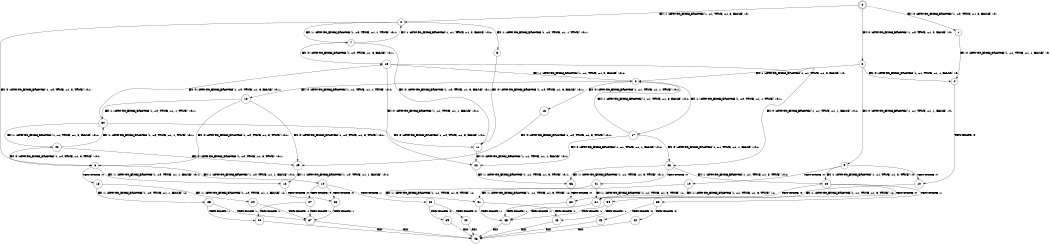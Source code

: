 digraph BCG {
size = "7, 10.5";
center = TRUE;
node [shape = circle];
0 [peripheries = 2];
0 -> 1 [label = "EX !0 !ATOMIC_EXCH_BRANCH (1, +0, TRUE, +1, 3, FALSE) !:0:"];
0 -> 2 [label = "EX !1 !ATOMIC_EXCH_BRANCH (1, +1, TRUE, +1, 3, FALSE) !:0:"];
0 -> 3 [label = "EX !0 !ATOMIC_EXCH_BRANCH (1, +0, TRUE, +1, 3, FALSE) !:0:"];
1 -> 4 [label = "EX !0 !ATOMIC_EXCH_BRANCH (1, +1, TRUE, +1, 1, FALSE) !:0:"];
2 -> 5 [label = "EX !1 !ATOMIC_EXCH_BRANCH (1, +0, TRUE, +1, 1, TRUE) !:0:1:"];
2 -> 6 [label = "EX !0 !ATOMIC_EXCH_BRANCH (1, +0, TRUE, +1, 3, TRUE) !:0:1:"];
2 -> 7 [label = "EX !1 !ATOMIC_EXCH_BRANCH (1, +0, TRUE, +1, 1, TRUE) !:0:1:"];
3 -> 4 [label = "EX !0 !ATOMIC_EXCH_BRANCH (1, +1, TRUE, +1, 1, FALSE) !:0:"];
3 -> 8 [label = "EX !1 !ATOMIC_EXCH_BRANCH (1, +1, TRUE, +1, 3, FALSE) !:0:"];
3 -> 9 [label = "EX !0 !ATOMIC_EXCH_BRANCH (1, +1, TRUE, +1, 1, FALSE) !:0:"];
4 -> 10 [label = "TERMINATE !0"];
5 -> 11 [label = "EX !0 !ATOMIC_EXCH_BRANCH (1, +0, TRUE, +1, 3, FALSE) !:0:1:"];
6 -> 12 [label = "EX !1 !ATOMIC_EXCH_BRANCH (1, +0, TRUE, +1, 1, FALSE) !:0:1:"];
6 -> 13 [label = "TERMINATE !0"];
6 -> 14 [label = "EX !1 !ATOMIC_EXCH_BRANCH (1, +0, TRUE, +1, 1, FALSE) !:0:1:"];
7 -> 11 [label = "EX !0 !ATOMIC_EXCH_BRANCH (1, +0, TRUE, +1, 3, FALSE) !:0:1:"];
7 -> 15 [label = "EX !0 !ATOMIC_EXCH_BRANCH (1, +0, TRUE, +1, 3, FALSE) !:0:1:"];
7 -> 2 [label = "EX !1 !ATOMIC_EXCH_BRANCH (1, +1, TRUE, +1, 3, FALSE) !:0:1:"];
8 -> 16 [label = "EX !0 !ATOMIC_EXCH_BRANCH (1, +1, TRUE, +1, 1, TRUE) !:0:1:"];
8 -> 17 [label = "EX !1 !ATOMIC_EXCH_BRANCH (1, +0, TRUE, +1, 1, TRUE) !:0:1:"];
8 -> 18 [label = "EX !0 !ATOMIC_EXCH_BRANCH (1, +1, TRUE, +1, 1, TRUE) !:0:1:"];
9 -> 10 [label = "TERMINATE !0"];
9 -> 19 [label = "TERMINATE !0"];
9 -> 20 [label = "EX !1 !ATOMIC_EXCH_BRANCH (1, +1, TRUE, +1, 3, TRUE) !:0:"];
10 -> 21 [label = "EX !1 !ATOMIC_EXCH_BRANCH (1, +1, TRUE, +1, 3, TRUE) !:1:"];
11 -> 22 [label = "EX !0 !ATOMIC_EXCH_BRANCH (1, +1, TRUE, +1, 1, FALSE) !:0:1:"];
12 -> 23 [label = "TERMINATE !0"];
13 -> 24 [label = "EX !1 !ATOMIC_EXCH_BRANCH (1, +0, TRUE, +1, 1, FALSE) !:1:"];
13 -> 25 [label = "EX !1 !ATOMIC_EXCH_BRANCH (1, +0, TRUE, +1, 1, FALSE) !:1:"];
14 -> 23 [label = "TERMINATE !0"];
14 -> 26 [label = "TERMINATE !1"];
14 -> 27 [label = "TERMINATE !0"];
15 -> 22 [label = "EX !0 !ATOMIC_EXCH_BRANCH (1, +1, TRUE, +1, 1, FALSE) !:0:1:"];
15 -> 8 [label = "EX !1 !ATOMIC_EXCH_BRANCH (1, +1, TRUE, +1, 3, FALSE) !:0:1:"];
15 -> 28 [label = "EX !0 !ATOMIC_EXCH_BRANCH (1, +1, TRUE, +1, 1, FALSE) !:0:1:"];
16 -> 29 [label = "EX !0 !ATOMIC_EXCH_BRANCH (1, +0, TRUE, +1, 3, TRUE) !:0:1:"];
17 -> 22 [label = "EX !0 !ATOMIC_EXCH_BRANCH (1, +1, TRUE, +1, 1, FALSE) !:0:1:"];
17 -> 8 [label = "EX !1 !ATOMIC_EXCH_BRANCH (1, +1, TRUE, +1, 3, FALSE) !:0:1:"];
17 -> 28 [label = "EX !0 !ATOMIC_EXCH_BRANCH (1, +1, TRUE, +1, 1, FALSE) !:0:1:"];
18 -> 29 [label = "EX !0 !ATOMIC_EXCH_BRANCH (1, +0, TRUE, +1, 3, TRUE) !:0:1:"];
18 -> 30 [label = "EX !1 !ATOMIC_EXCH_BRANCH (1, +0, TRUE, +1, 1, TRUE) !:0:1:"];
18 -> 6 [label = "EX !0 !ATOMIC_EXCH_BRANCH (1, +0, TRUE, +1, 3, TRUE) !:0:1:"];
19 -> 21 [label = "EX !1 !ATOMIC_EXCH_BRANCH (1, +1, TRUE, +1, 3, TRUE) !:1:"];
19 -> 31 [label = "EX !1 !ATOMIC_EXCH_BRANCH (1, +1, TRUE, +1, 3, TRUE) !:1:"];
20 -> 32 [label = "TERMINATE !0"];
20 -> 33 [label = "TERMINATE !1"];
20 -> 34 [label = "TERMINATE !0"];
21 -> 35 [label = "TERMINATE !1"];
22 -> 36 [label = "EX !1 !ATOMIC_EXCH_BRANCH (1, +1, TRUE, +1, 3, TRUE) !:0:1:"];
23 -> 37 [label = "TERMINATE !1"];
24 -> 37 [label = "TERMINATE !1"];
25 -> 37 [label = "TERMINATE !1"];
25 -> 38 [label = "TERMINATE !1"];
26 -> 39 [label = "TERMINATE !0"];
26 -> 40 [label = "TERMINATE !0"];
27 -> 37 [label = "TERMINATE !1"];
27 -> 38 [label = "TERMINATE !1"];
28 -> 36 [label = "EX !1 !ATOMIC_EXCH_BRANCH (1, +1, TRUE, +1, 3, TRUE) !:0:1:"];
28 -> 41 [label = "TERMINATE !0"];
28 -> 20 [label = "EX !1 !ATOMIC_EXCH_BRANCH (1, +1, TRUE, +1, 3, TRUE) !:0:1:"];
29 -> 12 [label = "EX !1 !ATOMIC_EXCH_BRANCH (1, +0, TRUE, +1, 1, FALSE) !:0:1:"];
30 -> 11 [label = "EX !0 !ATOMIC_EXCH_BRANCH (1, +0, TRUE, +1, 3, FALSE) !:0:1:"];
30 -> 42 [label = "EX !1 !ATOMIC_EXCH_BRANCH (1, +1, TRUE, +1, 3, FALSE) !:0:1:"];
30 -> 15 [label = "EX !0 !ATOMIC_EXCH_BRANCH (1, +0, TRUE, +1, 3, FALSE) !:0:1:"];
31 -> 35 [label = "TERMINATE !1"];
31 -> 43 [label = "TERMINATE !1"];
32 -> 35 [label = "TERMINATE !1"];
33 -> 44 [label = "TERMINATE !0"];
33 -> 45 [label = "TERMINATE !0"];
34 -> 35 [label = "TERMINATE !1"];
34 -> 43 [label = "TERMINATE !1"];
35 -> 46 [label = "exit"];
36 -> 32 [label = "TERMINATE !0"];
37 -> 46 [label = "exit"];
38 -> 46 [label = "exit"];
39 -> 46 [label = "exit"];
40 -> 46 [label = "exit"];
41 -> 21 [label = "EX !1 !ATOMIC_EXCH_BRANCH (1, +1, TRUE, +1, 3, TRUE) !:1:"];
41 -> 31 [label = "EX !1 !ATOMIC_EXCH_BRANCH (1, +1, TRUE, +1, 3, TRUE) !:1:"];
42 -> 29 [label = "EX !0 !ATOMIC_EXCH_BRANCH (1, +0, TRUE, +1, 3, TRUE) !:0:1:"];
42 -> 30 [label = "EX !1 !ATOMIC_EXCH_BRANCH (1, +0, TRUE, +1, 1, TRUE) !:0:1:"];
42 -> 6 [label = "EX !0 !ATOMIC_EXCH_BRANCH (1, +0, TRUE, +1, 3, TRUE) !:0:1:"];
43 -> 46 [label = "exit"];
44 -> 46 [label = "exit"];
45 -> 46 [label = "exit"];
}
